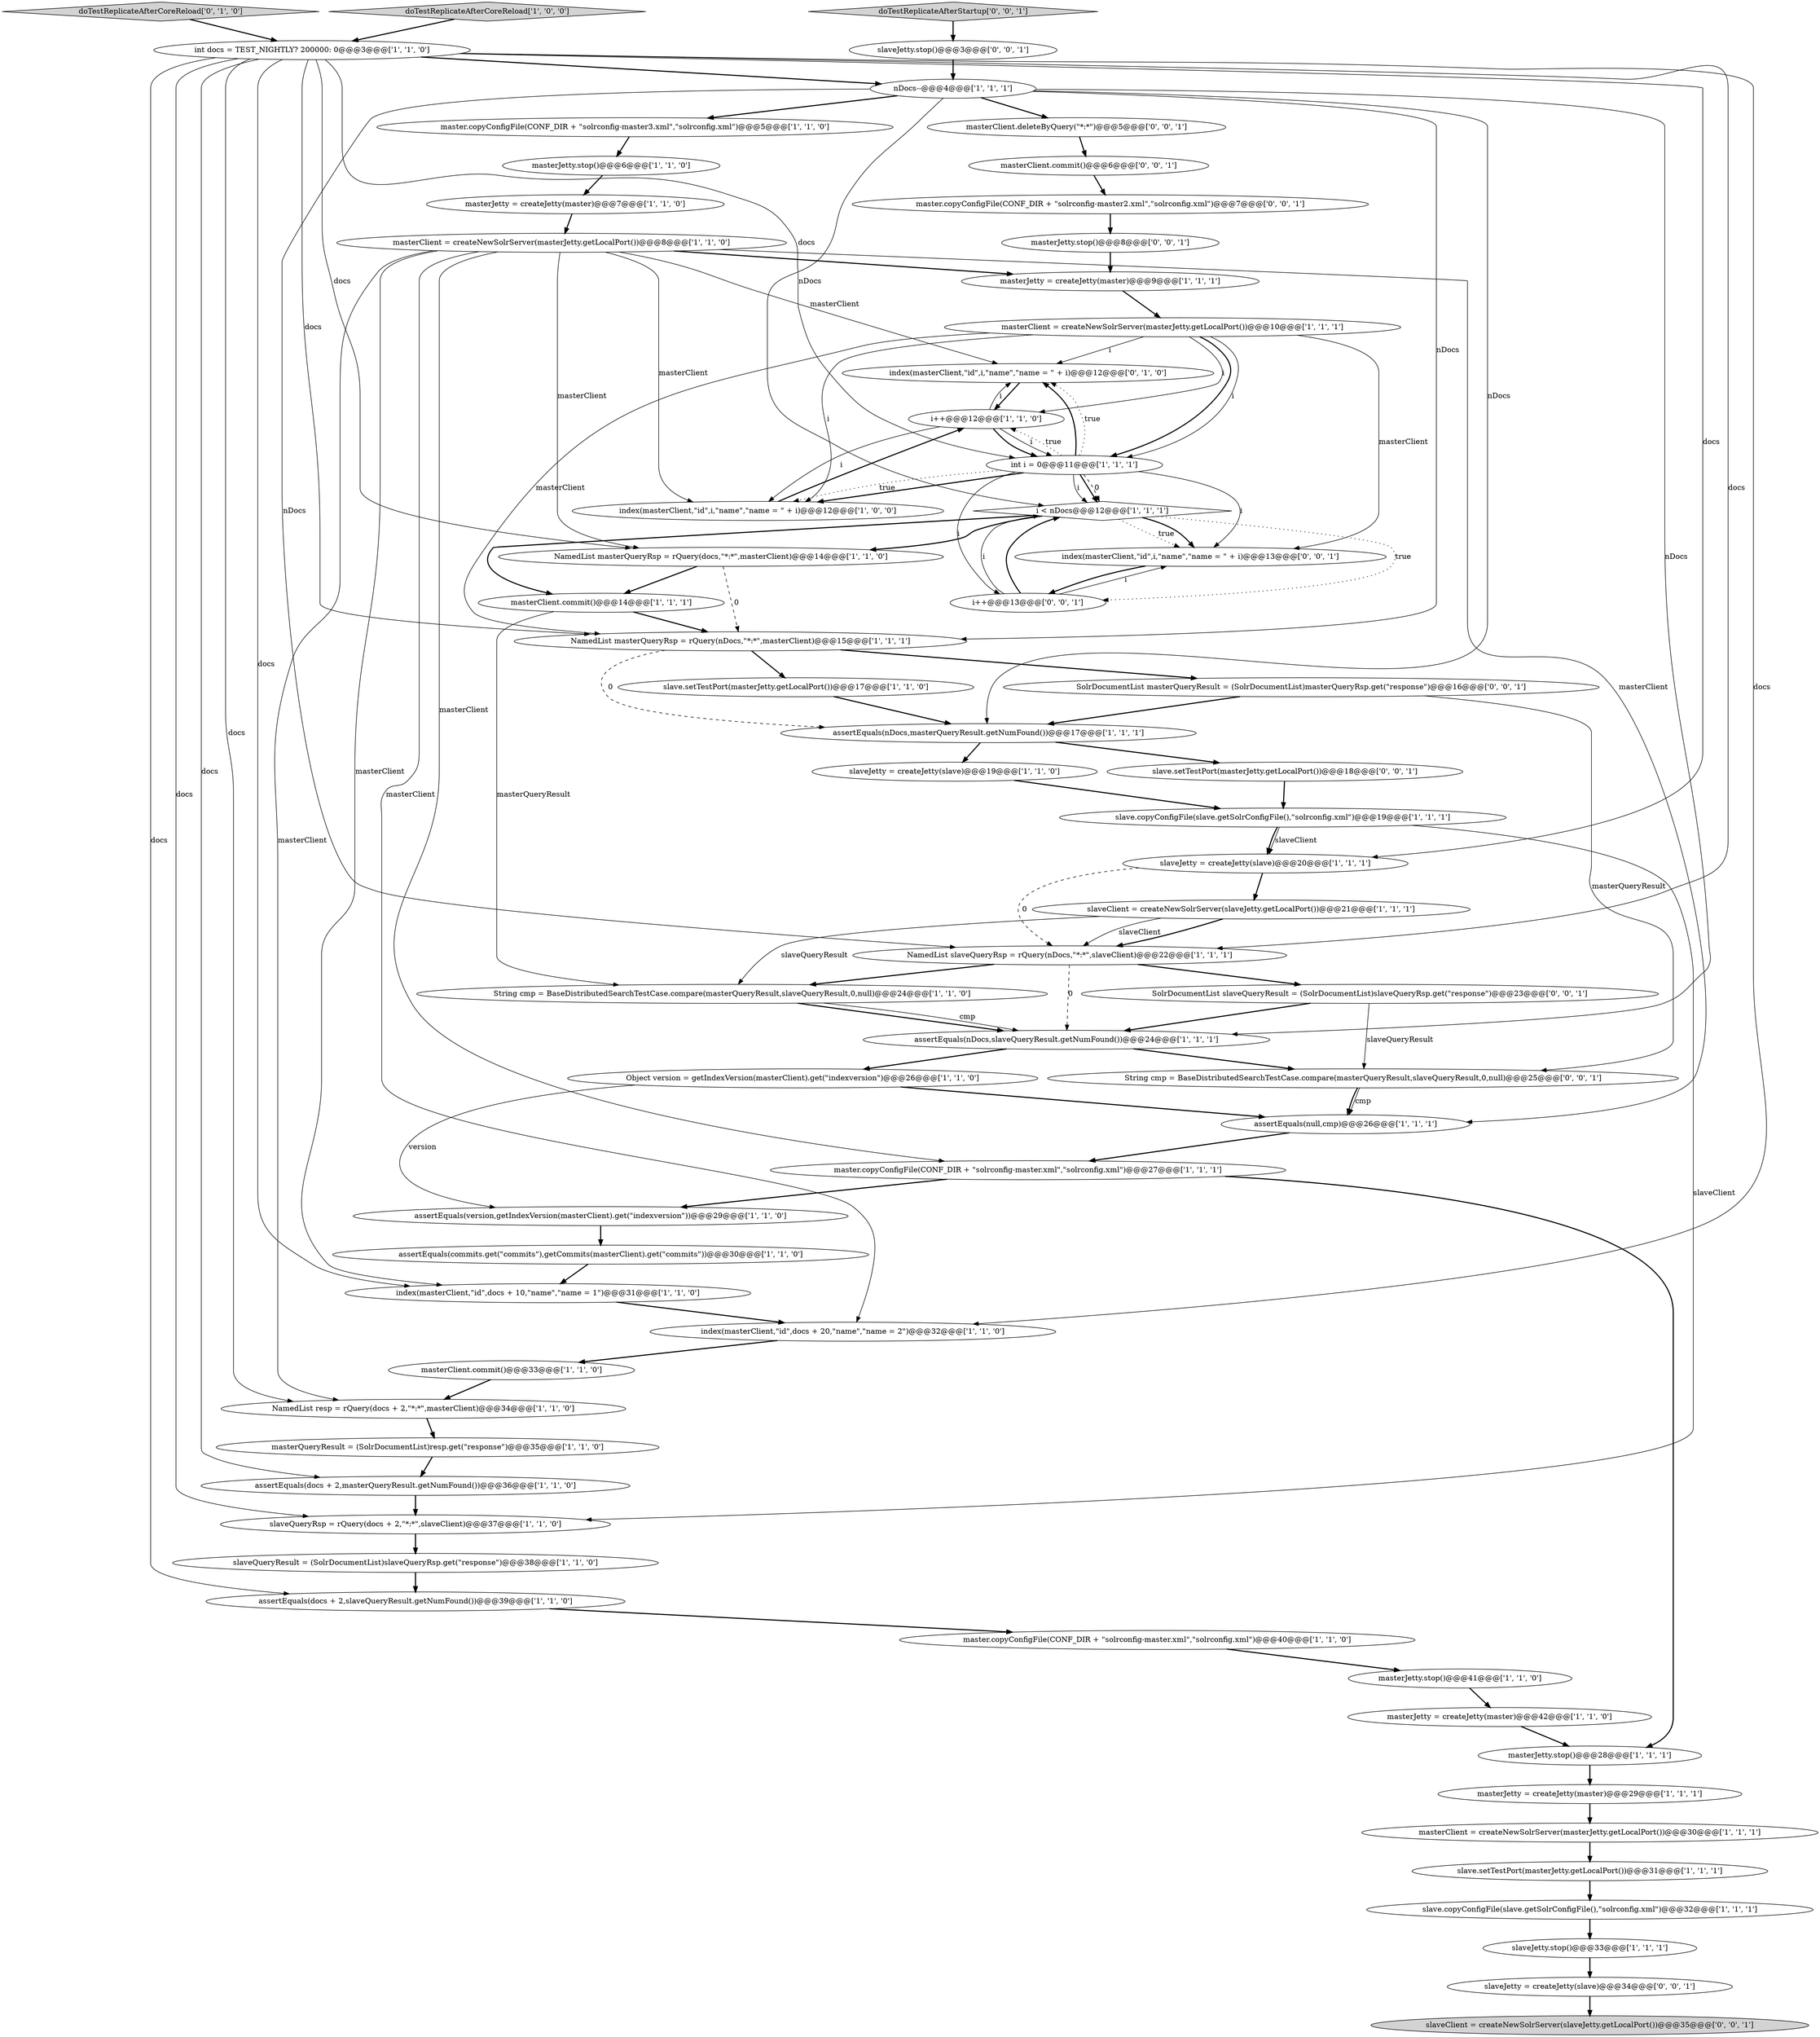 digraph {
12 [style = filled, label = "index(masterClient,\"id\",docs + 10,\"name\",\"name = 1\")@@@31@@@['1', '1', '0']", fillcolor = white, shape = ellipse image = "AAA0AAABBB1BBB"];
7 [style = filled, label = "masterJetty.stop()@@@28@@@['1', '1', '1']", fillcolor = white, shape = ellipse image = "AAA0AAABBB1BBB"];
14 [style = filled, label = "masterJetty = createJetty(master)@@@42@@@['1', '1', '0']", fillcolor = white, shape = ellipse image = "AAA0AAABBB1BBB"];
22 [style = filled, label = "slaveClient = createNewSolrServer(slaveJetty.getLocalPort())@@@21@@@['1', '1', '1']", fillcolor = white, shape = ellipse image = "AAA0AAABBB1BBB"];
17 [style = filled, label = "slaveJetty = createJetty(slave)@@@19@@@['1', '1', '0']", fillcolor = white, shape = ellipse image = "AAA0AAABBB1BBB"];
19 [style = filled, label = "slaveJetty = createJetty(slave)@@@20@@@['1', '1', '1']", fillcolor = white, shape = ellipse image = "AAA0AAABBB1BBB"];
15 [style = filled, label = "assertEquals(nDocs,slaveQueryResult.getNumFound())@@@24@@@['1', '1', '1']", fillcolor = white, shape = ellipse image = "AAA0AAABBB1BBB"];
23 [style = filled, label = "masterJetty.stop()@@@6@@@['1', '1', '0']", fillcolor = white, shape = ellipse image = "AAA0AAABBB1BBB"];
32 [style = filled, label = "NamedList masterQueryRsp = rQuery(docs,\"*:*\",masterClient)@@@14@@@['1', '1', '0']", fillcolor = white, shape = ellipse image = "AAA0AAABBB1BBB"];
49 [style = filled, label = "index(masterClient,\"id\",i,\"name\",\"name = \" + i)@@@12@@@['0', '1', '0']", fillcolor = white, shape = ellipse image = "AAA0AAABBB2BBB"];
10 [style = filled, label = "masterClient.commit()@@@33@@@['1', '1', '0']", fillcolor = white, shape = ellipse image = "AAA0AAABBB1BBB"];
21 [style = filled, label = "NamedList resp = rQuery(docs + 2,\"*:*\",masterClient)@@@34@@@['1', '1', '0']", fillcolor = white, shape = ellipse image = "AAA0AAABBB1BBB"];
62 [style = filled, label = "index(masterClient,\"id\",i,\"name\",\"name = \" + i)@@@13@@@['0', '0', '1']", fillcolor = white, shape = ellipse image = "AAA0AAABBB3BBB"];
42 [style = filled, label = "masterJetty = createJetty(master)@@@29@@@['1', '1', '1']", fillcolor = white, shape = ellipse image = "AAA0AAABBB1BBB"];
61 [style = filled, label = "slaveJetty.stop()@@@3@@@['0', '0', '1']", fillcolor = white, shape = ellipse image = "AAA0AAABBB3BBB"];
4 [style = filled, label = "slave.setTestPort(masterJetty.getLocalPort())@@@31@@@['1', '1', '1']", fillcolor = white, shape = ellipse image = "AAA0AAABBB1BBB"];
18 [style = filled, label = "int i = 0@@@11@@@['1', '1', '1']", fillcolor = white, shape = ellipse image = "AAA0AAABBB1BBB"];
29 [style = filled, label = "slaveQueryRsp = rQuery(docs + 2,\"*:*\",slaveClient)@@@37@@@['1', '1', '0']", fillcolor = white, shape = ellipse image = "AAA0AAABBB1BBB"];
46 [style = filled, label = "master.copyConfigFile(CONF_DIR + \"solrconfig-master.xml\",\"solrconfig.xml\")@@@40@@@['1', '1', '0']", fillcolor = white, shape = ellipse image = "AAA0AAABBB1BBB"];
54 [style = filled, label = "slaveJetty = createJetty(slave)@@@34@@@['0', '0', '1']", fillcolor = white, shape = ellipse image = "AAA0AAABBB3BBB"];
58 [style = filled, label = "slaveClient = createNewSolrServer(slaveJetty.getLocalPort())@@@35@@@['0', '0', '1']", fillcolor = lightgray, shape = ellipse image = "AAA0AAABBB3BBB"];
47 [style = filled, label = "assertEquals(version,getIndexVersion(masterClient).get(\"indexversion\"))@@@29@@@['1', '1', '0']", fillcolor = white, shape = ellipse image = "AAA0AAABBB1BBB"];
37 [style = filled, label = "assertEquals(docs + 2,slaveQueryResult.getNumFound())@@@39@@@['1', '1', '0']", fillcolor = white, shape = ellipse image = "AAA0AAABBB1BBB"];
1 [style = filled, label = "assertEquals(commits.get(\"commits\"),getCommits(masterClient).get(\"commits\"))@@@30@@@['1', '1', '0']", fillcolor = white, shape = ellipse image = "AAA0AAABBB1BBB"];
35 [style = filled, label = "NamedList masterQueryRsp = rQuery(nDocs,\"*:*\",masterClient)@@@15@@@['1', '1', '1']", fillcolor = white, shape = ellipse image = "AAA0AAABBB1BBB"];
44 [style = filled, label = "slave.setTestPort(masterJetty.getLocalPort())@@@17@@@['1', '1', '0']", fillcolor = white, shape = ellipse image = "AAA0AAABBB1BBB"];
33 [style = filled, label = "i < nDocs@@@12@@@['1', '1', '1']", fillcolor = white, shape = diamond image = "AAA0AAABBB1BBB"];
25 [style = filled, label = "index(masterClient,\"id\",docs + 20,\"name\",\"name = 2\")@@@32@@@['1', '1', '0']", fillcolor = white, shape = ellipse image = "AAA0AAABBB1BBB"];
38 [style = filled, label = "nDocs--@@@4@@@['1', '1', '1']", fillcolor = white, shape = ellipse image = "AAA0AAABBB1BBB"];
41 [style = filled, label = "master.copyConfigFile(CONF_DIR + \"solrconfig-master3.xml\",\"solrconfig.xml\")@@@5@@@['1', '1', '0']", fillcolor = white, shape = ellipse image = "AAA0AAABBB1BBB"];
36 [style = filled, label = "i++@@@12@@@['1', '1', '0']", fillcolor = white, shape = ellipse image = "AAA0AAABBB1BBB"];
9 [style = filled, label = "slave.copyConfigFile(slave.getSolrConfigFile(),\"solrconfig.xml\")@@@19@@@['1', '1', '1']", fillcolor = white, shape = ellipse image = "AAA0AAABBB1BBB"];
57 [style = filled, label = "slave.setTestPort(masterJetty.getLocalPort())@@@18@@@['0', '0', '1']", fillcolor = white, shape = ellipse image = "AAA0AAABBB3BBB"];
63 [style = filled, label = "doTestReplicateAfterStartup['0', '0', '1']", fillcolor = lightgray, shape = diamond image = "AAA0AAABBB3BBB"];
11 [style = filled, label = "masterQueryResult = (SolrDocumentList)resp.get(\"response\")@@@35@@@['1', '1', '0']", fillcolor = white, shape = ellipse image = "AAA0AAABBB1BBB"];
34 [style = filled, label = "masterClient = createNewSolrServer(masterJetty.getLocalPort())@@@30@@@['1', '1', '1']", fillcolor = white, shape = ellipse image = "AAA0AAABBB1BBB"];
28 [style = filled, label = "masterClient.commit()@@@14@@@['1', '1', '1']", fillcolor = white, shape = ellipse image = "AAA0AAABBB1BBB"];
5 [style = filled, label = "slaveJetty.stop()@@@33@@@['1', '1', '1']", fillcolor = white, shape = ellipse image = "AAA0AAABBB1BBB"];
60 [style = filled, label = "master.copyConfigFile(CONF_DIR + \"solrconfig-master2.xml\",\"solrconfig.xml\")@@@7@@@['0', '0', '1']", fillcolor = white, shape = ellipse image = "AAA0AAABBB3BBB"];
56 [style = filled, label = "masterClient.deleteByQuery(\"*:*\")@@@5@@@['0', '0', '1']", fillcolor = white, shape = ellipse image = "AAA0AAABBB3BBB"];
53 [style = filled, label = "String cmp = BaseDistributedSearchTestCase.compare(masterQueryResult,slaveQueryResult,0,null)@@@25@@@['0', '0', '1']", fillcolor = white, shape = ellipse image = "AAA0AAABBB3BBB"];
51 [style = filled, label = "masterClient.commit()@@@6@@@['0', '0', '1']", fillcolor = white, shape = ellipse image = "AAA0AAABBB3BBB"];
6 [style = filled, label = "doTestReplicateAfterCoreReload['1', '0', '0']", fillcolor = lightgray, shape = diamond image = "AAA0AAABBB1BBB"];
52 [style = filled, label = "masterJetty.stop()@@@8@@@['0', '0', '1']", fillcolor = white, shape = ellipse image = "AAA0AAABBB3BBB"];
31 [style = filled, label = "NamedList slaveQueryRsp = rQuery(nDocs,\"*:*\",slaveClient)@@@22@@@['1', '1', '1']", fillcolor = white, shape = ellipse image = "AAA0AAABBB1BBB"];
13 [style = filled, label = "String cmp = BaseDistributedSearchTestCase.compare(masterQueryResult,slaveQueryResult,0,null)@@@24@@@['1', '1', '0']", fillcolor = white, shape = ellipse image = "AAA0AAABBB1BBB"];
27 [style = filled, label = "masterJetty = createJetty(master)@@@9@@@['1', '1', '1']", fillcolor = white, shape = ellipse image = "AAA0AAABBB1BBB"];
59 [style = filled, label = "i++@@@13@@@['0', '0', '1']", fillcolor = white, shape = ellipse image = "AAA0AAABBB3BBB"];
3 [style = filled, label = "index(masterClient,\"id\",i,\"name\",\"name = \" + i)@@@12@@@['1', '0', '0']", fillcolor = white, shape = ellipse image = "AAA0AAABBB1BBB"];
50 [style = filled, label = "SolrDocumentList masterQueryResult = (SolrDocumentList)masterQueryRsp.get(\"response\")@@@16@@@['0', '0', '1']", fillcolor = white, shape = ellipse image = "AAA0AAABBB3BBB"];
26 [style = filled, label = "assertEquals(docs + 2,masterQueryResult.getNumFound())@@@36@@@['1', '1', '0']", fillcolor = white, shape = ellipse image = "AAA0AAABBB1BBB"];
24 [style = filled, label = "int docs = TEST_NIGHTLY? 200000: 0@@@3@@@['1', '1', '0']", fillcolor = white, shape = ellipse image = "AAA0AAABBB1BBB"];
48 [style = filled, label = "doTestReplicateAfterCoreReload['0', '1', '0']", fillcolor = lightgray, shape = diamond image = "AAA0AAABBB2BBB"];
30 [style = filled, label = "assertEquals(nDocs,masterQueryResult.getNumFound())@@@17@@@['1', '1', '1']", fillcolor = white, shape = ellipse image = "AAA0AAABBB1BBB"];
45 [style = filled, label = "assertEquals(null,cmp)@@@26@@@['1', '1', '1']", fillcolor = white, shape = ellipse image = "AAA0AAABBB1BBB"];
2 [style = filled, label = "slaveQueryResult = (SolrDocumentList)slaveQueryRsp.get(\"response\")@@@38@@@['1', '1', '0']", fillcolor = white, shape = ellipse image = "AAA0AAABBB1BBB"];
40 [style = filled, label = "slave.copyConfigFile(slave.getSolrConfigFile(),\"solrconfig.xml\")@@@32@@@['1', '1', '1']", fillcolor = white, shape = ellipse image = "AAA0AAABBB1BBB"];
55 [style = filled, label = "SolrDocumentList slaveQueryResult = (SolrDocumentList)slaveQueryRsp.get(\"response\")@@@23@@@['0', '0', '1']", fillcolor = white, shape = ellipse image = "AAA0AAABBB3BBB"];
0 [style = filled, label = "master.copyConfigFile(CONF_DIR + \"solrconfig-master.xml\",\"solrconfig.xml\")@@@27@@@['1', '1', '1']", fillcolor = white, shape = ellipse image = "AAA0AAABBB1BBB"];
8 [style = filled, label = "masterClient = createNewSolrServer(masterJetty.getLocalPort())@@@8@@@['1', '1', '0']", fillcolor = white, shape = ellipse image = "AAA0AAABBB1BBB"];
43 [style = filled, label = "masterClient = createNewSolrServer(masterJetty.getLocalPort())@@@10@@@['1', '1', '1']", fillcolor = white, shape = ellipse image = "AAA0AAABBB1BBB"];
16 [style = filled, label = "Object version = getIndexVersion(masterClient).get(\"indexversion\")@@@26@@@['1', '1', '0']", fillcolor = white, shape = ellipse image = "AAA0AAABBB1BBB"];
20 [style = filled, label = "masterJetty = createJetty(master)@@@7@@@['1', '1', '0']", fillcolor = white, shape = ellipse image = "AAA0AAABBB1BBB"];
39 [style = filled, label = "masterJetty.stop()@@@41@@@['1', '1', '0']", fillcolor = white, shape = ellipse image = "AAA0AAABBB1BBB"];
22->31 [style = solid, label="slaveClient"];
18->3 [style = bold, label=""];
24->21 [style = solid, label="docs"];
52->27 [style = bold, label=""];
17->9 [style = bold, label=""];
39->14 [style = bold, label=""];
38->41 [style = bold, label=""];
43->18 [style = bold, label=""];
43->36 [style = solid, label="i"];
8->45 [style = solid, label="masterClient"];
14->7 [style = bold, label=""];
59->33 [style = solid, label="i"];
8->32 [style = solid, label="masterClient"];
3->36 [style = bold, label=""];
29->2 [style = bold, label=""];
18->49 [style = bold, label=""];
59->62 [style = solid, label="i"];
35->50 [style = bold, label=""];
55->53 [style = solid, label="slaveQueryResult"];
38->15 [style = solid, label="nDocs"];
38->56 [style = bold, label=""];
36->18 [style = bold, label=""];
45->0 [style = bold, label=""];
18->3 [style = dotted, label="true"];
1->12 [style = bold, label=""];
25->10 [style = bold, label=""];
43->35 [style = solid, label="masterClient"];
8->27 [style = bold, label=""];
48->24 [style = bold, label=""];
49->36 [style = bold, label=""];
18->33 [style = dashed, label="0"];
24->19 [style = solid, label="docs"];
35->44 [style = bold, label=""];
24->37 [style = solid, label="docs"];
16->45 [style = bold, label=""];
50->30 [style = bold, label=""];
33->28 [style = bold, label=""];
32->35 [style = dashed, label="0"];
36->3 [style = solid, label="i"];
24->35 [style = solid, label="docs"];
24->38 [style = bold, label=""];
24->31 [style = solid, label="docs"];
10->21 [style = bold, label=""];
46->39 [style = bold, label=""];
33->62 [style = dotted, label="true"];
28->13 [style = solid, label="masterQueryResult"];
50->53 [style = solid, label="masterQueryResult"];
54->58 [style = bold, label=""];
24->32 [style = solid, label="docs"];
61->38 [style = bold, label=""];
0->7 [style = bold, label=""];
56->51 [style = bold, label=""];
8->0 [style = solid, label="masterClient"];
28->35 [style = bold, label=""];
20->8 [style = bold, label=""];
51->60 [style = bold, label=""];
37->46 [style = bold, label=""];
40->5 [style = bold, label=""];
21->11 [style = bold, label=""];
43->49 [style = solid, label="i"];
18->33 [style = solid, label="i"];
7->42 [style = bold, label=""];
13->15 [style = bold, label=""];
33->59 [style = dotted, label="true"];
19->22 [style = bold, label=""];
13->15 [style = solid, label="cmp"];
24->26 [style = solid, label="docs"];
11->26 [style = bold, label=""];
47->1 [style = bold, label=""];
44->30 [style = bold, label=""];
23->20 [style = bold, label=""];
36->18 [style = solid, label="i"];
18->62 [style = solid, label="i"];
38->33 [style = solid, label="nDocs"];
30->17 [style = bold, label=""];
27->43 [style = bold, label=""];
24->18 [style = solid, label="docs"];
35->30 [style = dashed, label="0"];
24->25 [style = solid, label="docs"];
31->13 [style = bold, label=""];
18->36 [style = dotted, label="true"];
18->33 [style = bold, label=""];
15->53 [style = bold, label=""];
6->24 [style = bold, label=""];
18->49 [style = dotted, label="true"];
8->25 [style = solid, label="masterClient"];
24->29 [style = solid, label="docs"];
8->12 [style = solid, label="masterClient"];
38->35 [style = solid, label="nDocs"];
43->3 [style = solid, label="i"];
18->59 [style = solid, label="i"];
8->49 [style = solid, label="masterClient"];
57->9 [style = bold, label=""];
9->19 [style = bold, label=""];
55->15 [style = bold, label=""];
33->32 [style = bold, label=""];
22->13 [style = solid, label="slaveQueryResult"];
63->61 [style = bold, label=""];
59->33 [style = bold, label=""];
60->52 [style = bold, label=""];
53->45 [style = solid, label="cmp"];
19->31 [style = dashed, label="0"];
4->40 [style = bold, label=""];
62->59 [style = bold, label=""];
5->54 [style = bold, label=""];
42->34 [style = bold, label=""];
33->62 [style = bold, label=""];
38->30 [style = solid, label="nDocs"];
26->29 [style = bold, label=""];
30->57 [style = bold, label=""];
22->31 [style = bold, label=""];
36->49 [style = solid, label="i"];
43->18 [style = solid, label="i"];
9->19 [style = solid, label="slaveClient"];
15->16 [style = bold, label=""];
24->12 [style = solid, label="docs"];
38->31 [style = solid, label="nDocs"];
31->15 [style = dashed, label="0"];
8->3 [style = solid, label="masterClient"];
43->62 [style = solid, label="masterClient"];
0->47 [style = bold, label=""];
31->55 [style = bold, label=""];
12->25 [style = bold, label=""];
16->47 [style = solid, label="version"];
34->4 [style = bold, label=""];
8->21 [style = solid, label="masterClient"];
9->29 [style = solid, label="slaveClient"];
2->37 [style = bold, label=""];
41->23 [style = bold, label=""];
32->28 [style = bold, label=""];
53->45 [style = bold, label=""];
}
